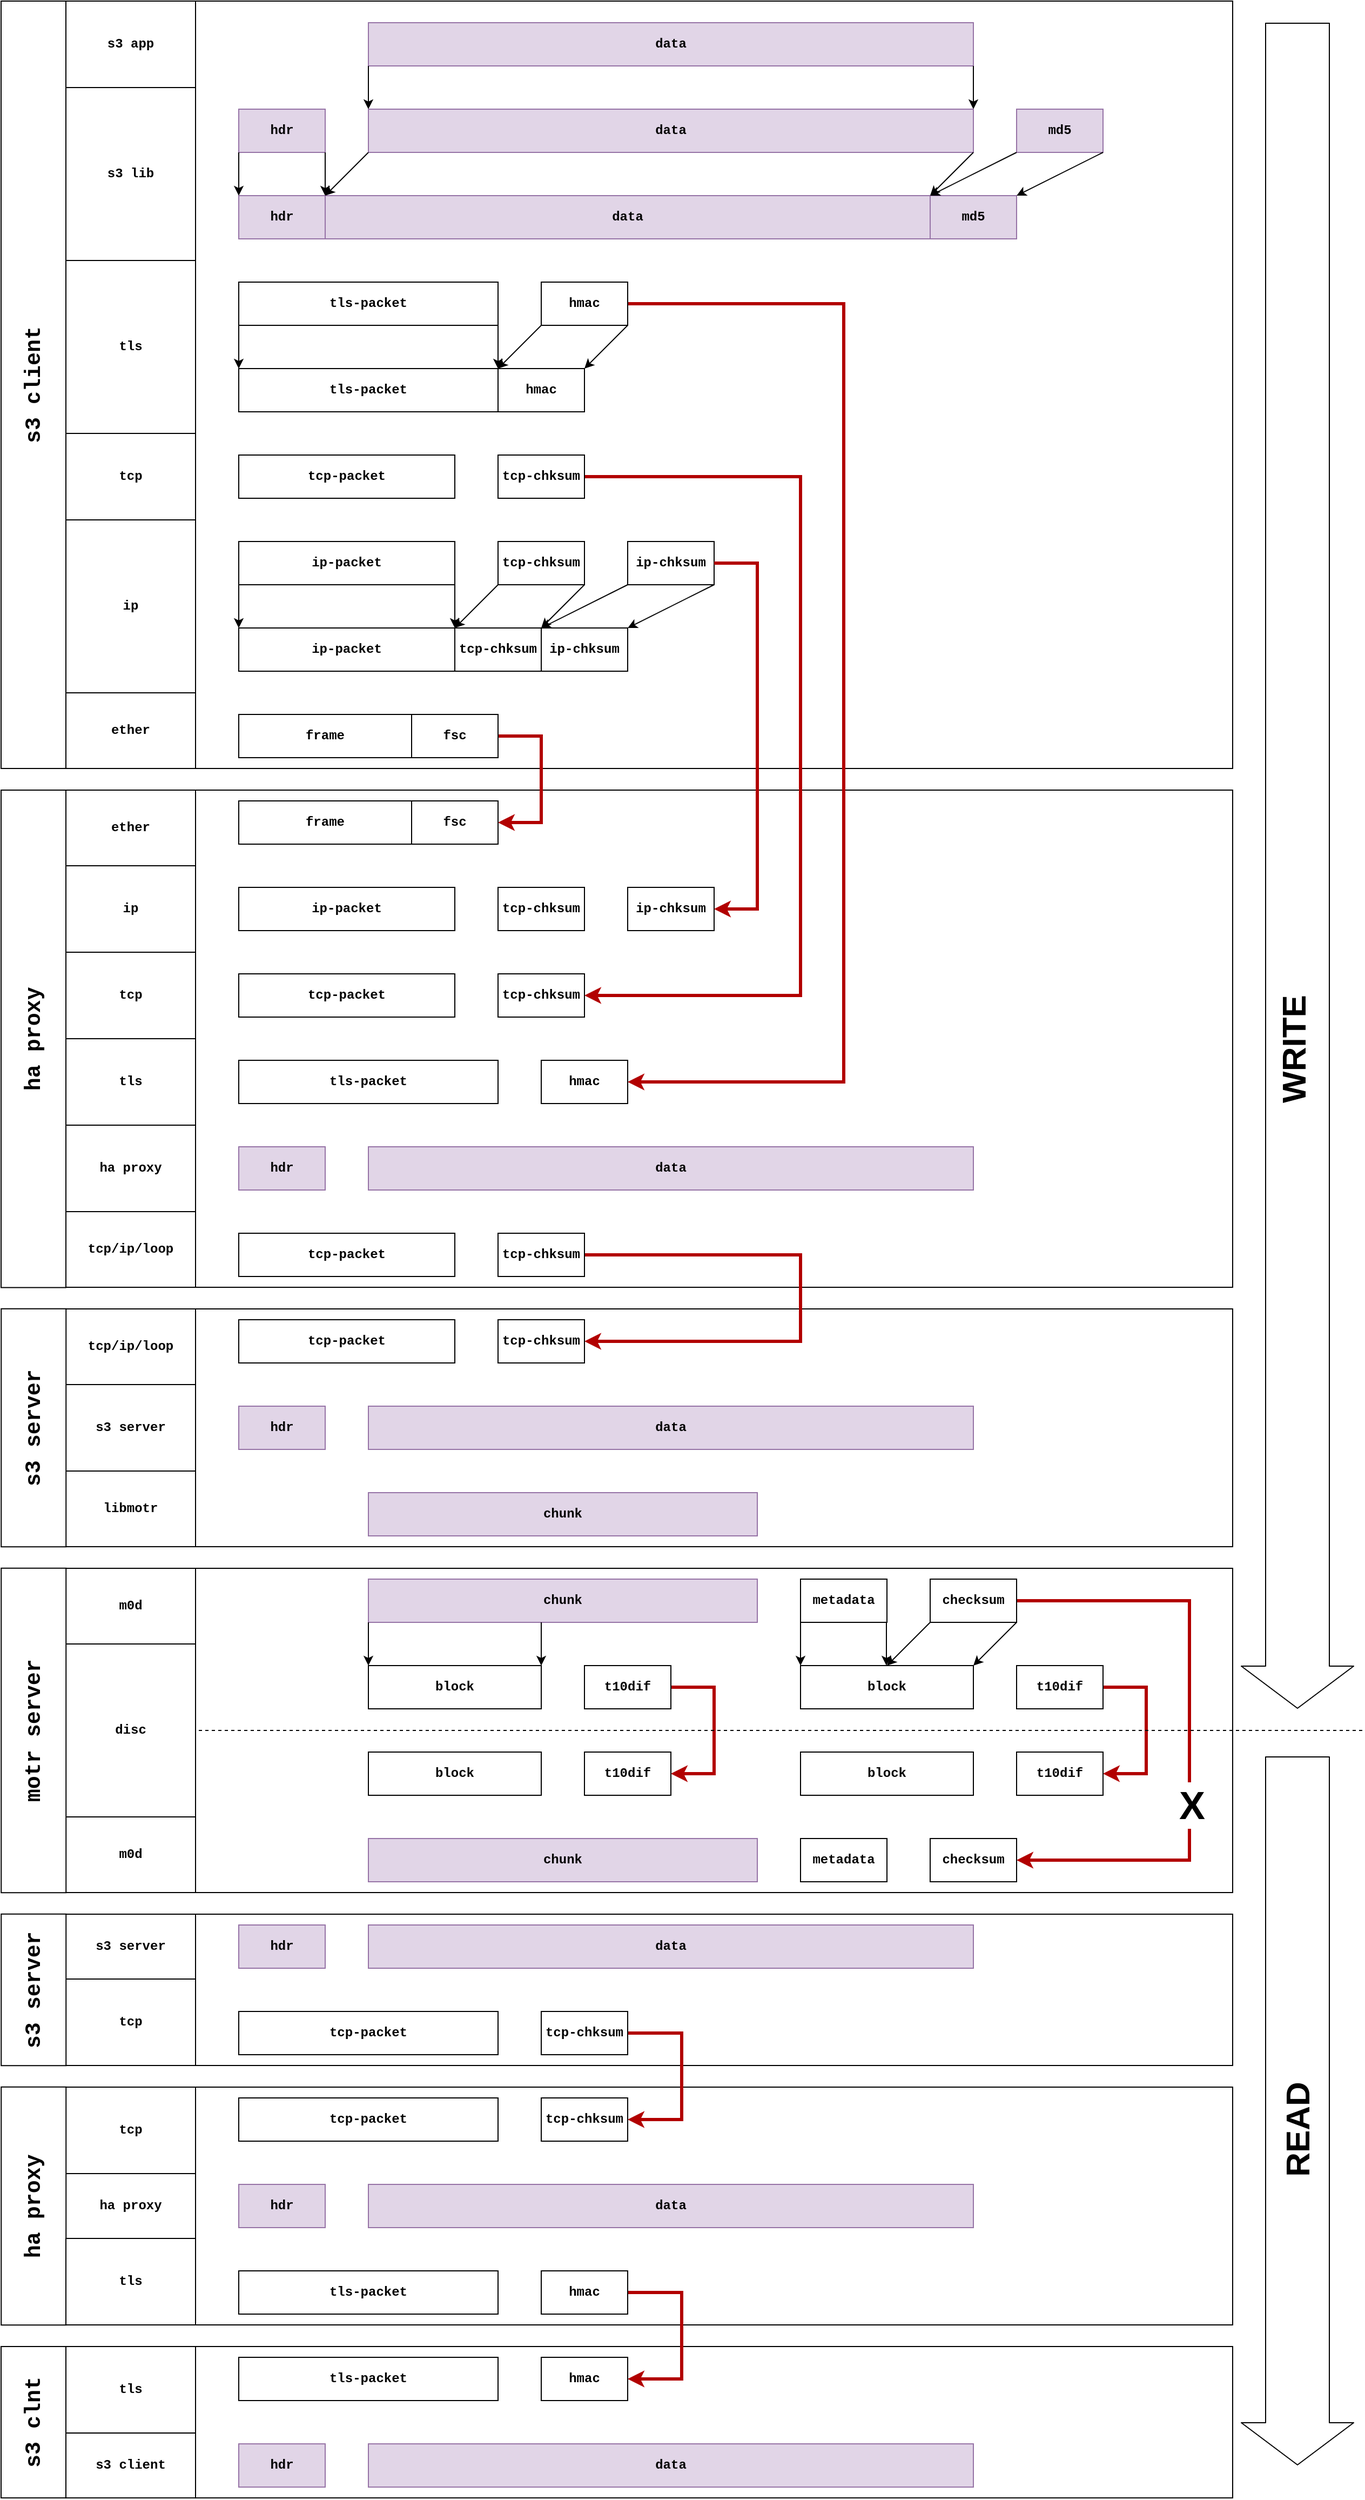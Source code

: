 <mxfile version="14.4.3" type="device"><diagram id="_LWT-Jj6ri2aWYltBI1r" name="Page-1"><mxGraphModel dx="2770" dy="1003" grid="1" gridSize="10" guides="1" tooltips="1" connect="1" arrows="1" fold="1" page="1" pageScale="1" pageWidth="827" pageHeight="1169" math="0" shadow="0"><root><mxCell id="0"/><mxCell id="1" parent="0"/><mxCell id="ADHxxyCGXEIZubcKgFDl-132" value="" style="rounded=0;whiteSpace=wrap;html=1;fontFamily=Courier New;" parent="1" vertex="1"><mxGeometry y="1990" width="960" height="220" as="geometry"/></mxCell><mxCell id="ADHxxyCGXEIZubcKgFDl-104" value="" style="rounded=0;whiteSpace=wrap;html=1;fontFamily=Courier New;" parent="1" vertex="1"><mxGeometry y="2230" width="960" height="140.06" as="geometry"/></mxCell><mxCell id="ADHxxyCGXEIZubcKgFDl-103" value="" style="rounded=0;whiteSpace=wrap;html=1;fontFamily=Courier New;" parent="1" vertex="1"><mxGeometry y="1830" width="960" height="140" as="geometry"/></mxCell><mxCell id="ADHxxyCGXEIZubcKgFDl-102" value="" style="rounded=0;whiteSpace=wrap;html=1;fontFamily=Courier New;" parent="1" vertex="1"><mxGeometry y="1270" width="960" height="220" as="geometry"/></mxCell><mxCell id="ADHxxyCGXEIZubcKgFDl-101" value="" style="rounded=0;whiteSpace=wrap;html=1;fontFamily=Courier New;" parent="1" vertex="1"><mxGeometry y="790" width="960" height="460" as="geometry"/></mxCell><mxCell id="ADHxxyCGXEIZubcKgFDl-100" value="" style="rounded=0;whiteSpace=wrap;html=1;fontFamily=Courier New;" parent="1" vertex="1"><mxGeometry y="1510" width="960" height="300" as="geometry"/></mxCell><mxCell id="ADHxxyCGXEIZubcKgFDl-99" value="" style="rounded=0;whiteSpace=wrap;html=1;fontFamily=Courier New;" parent="1" vertex="1"><mxGeometry y="60" width="960" height="710" as="geometry"/></mxCell><mxCell id="ADHxxyCGXEIZubcKgFDl-1" value="data" style="rounded=0;whiteSpace=wrap;html=1;fontFamily=Courier New;fontStyle=1;fillColor=#e1d5e7;strokeColor=#9673a6;" parent="1" vertex="1"><mxGeometry x="160" y="80" width="560" height="40" as="geometry"/></mxCell><mxCell id="ADHxxyCGXEIZubcKgFDl-2" value="" style="endArrow=classic;html=1;exitX=0;exitY=1;exitDx=0;exitDy=0;fontFamily=Courier New;fontStyle=1" parent="1" source="ADHxxyCGXEIZubcKgFDl-1" edge="1"><mxGeometry width="50" height="50" relative="1" as="geometry"><mxPoint x="470" y="540" as="sourcePoint"/><mxPoint x="160" y="160" as="targetPoint"/></mxGeometry></mxCell><mxCell id="ADHxxyCGXEIZubcKgFDl-3" value="" style="endArrow=classic;html=1;exitX=1;exitY=1;exitDx=0;exitDy=0;fontFamily=Courier New;fontStyle=1" parent="1" source="ADHxxyCGXEIZubcKgFDl-1" edge="1"><mxGeometry width="50" height="50" relative="1" as="geometry"><mxPoint x="220" y="130" as="sourcePoint"/><mxPoint x="720" y="160" as="targetPoint"/></mxGeometry></mxCell><mxCell id="ADHxxyCGXEIZubcKgFDl-4" value="data" style="rounded=0;whiteSpace=wrap;html=1;fontFamily=Courier New;fontStyle=1;fillColor=#e1d5e7;strokeColor=#9673a6;" parent="1" vertex="1"><mxGeometry x="160" y="160" width="560" height="40" as="geometry"/></mxCell><mxCell id="ADHxxyCGXEIZubcKgFDl-6" value="md5" style="rounded=0;whiteSpace=wrap;html=1;fontFamily=Courier New;fontStyle=1;fillColor=#e1d5e7;strokeColor=#9673a6;" parent="1" vertex="1"><mxGeometry x="760" y="160" width="80" height="40" as="geometry"/></mxCell><mxCell id="ADHxxyCGXEIZubcKgFDl-8" value="hdr" style="rounded=0;whiteSpace=wrap;html=1;fontFamily=Courier New;fontStyle=1;fillColor=#e1d5e7;strokeColor=#9673a6;" parent="1" vertex="1"><mxGeometry x="40" y="160" width="80" height="40" as="geometry"/></mxCell><mxCell id="ADHxxyCGXEIZubcKgFDl-9" value="data" style="rounded=0;whiteSpace=wrap;html=1;fontFamily=Courier New;fontStyle=1;fillColor=#e1d5e7;strokeColor=#9673a6;" parent="1" vertex="1"><mxGeometry x="120" y="240" width="560" height="40" as="geometry"/></mxCell><mxCell id="ADHxxyCGXEIZubcKgFDl-10" value="md5" style="rounded=0;whiteSpace=wrap;html=1;fontFamily=Courier New;fontStyle=1;fillColor=#e1d5e7;strokeColor=#9673a6;" parent="1" vertex="1"><mxGeometry x="680" y="240" width="80" height="40" as="geometry"/></mxCell><mxCell id="ADHxxyCGXEIZubcKgFDl-11" value="hdr" style="rounded=0;whiteSpace=wrap;html=1;fontFamily=Courier New;fontStyle=1;fillColor=#e1d5e7;strokeColor=#9673a6;" parent="1" vertex="1"><mxGeometry x="40" y="240" width="80" height="40" as="geometry"/></mxCell><mxCell id="ADHxxyCGXEIZubcKgFDl-12" value="" style="endArrow=classic;html=1;exitX=0;exitY=1;exitDx=0;exitDy=0;entryX=0;entryY=0;entryDx=0;entryDy=0;fontFamily=Courier New;fontStyle=1" parent="1" source="ADHxxyCGXEIZubcKgFDl-8" target="ADHxxyCGXEIZubcKgFDl-11" edge="1"><mxGeometry width="50" height="50" relative="1" as="geometry"><mxPoint x="170" y="130" as="sourcePoint"/><mxPoint x="170" y="170" as="targetPoint"/></mxGeometry></mxCell><mxCell id="ADHxxyCGXEIZubcKgFDl-13" value="" style="endArrow=classic;html=1;exitX=1;exitY=1;exitDx=0;exitDy=0;entryX=1;entryY=0;entryDx=0;entryDy=0;fontFamily=Courier New;fontStyle=1" parent="1" source="ADHxxyCGXEIZubcKgFDl-8" target="ADHxxyCGXEIZubcKgFDl-11" edge="1"><mxGeometry width="50" height="50" relative="1" as="geometry"><mxPoint x="50" y="210" as="sourcePoint"/><mxPoint x="50" y="250" as="targetPoint"/></mxGeometry></mxCell><mxCell id="ADHxxyCGXEIZubcKgFDl-14" value="" style="endArrow=classic;html=1;exitX=0;exitY=1;exitDx=0;exitDy=0;fontFamily=Courier New;fontStyle=1" parent="1" source="ADHxxyCGXEIZubcKgFDl-4" edge="1"><mxGeometry width="50" height="50" relative="1" as="geometry"><mxPoint x="130" y="210" as="sourcePoint"/><mxPoint x="120" y="240" as="targetPoint"/></mxGeometry></mxCell><mxCell id="ADHxxyCGXEIZubcKgFDl-15" value="" style="endArrow=classic;html=1;exitX=1;exitY=1;exitDx=0;exitDy=0;entryX=1;entryY=0;entryDx=0;entryDy=0;fontFamily=Courier New;fontStyle=1" parent="1" source="ADHxxyCGXEIZubcKgFDl-4" target="ADHxxyCGXEIZubcKgFDl-9" edge="1"><mxGeometry width="50" height="50" relative="1" as="geometry"><mxPoint x="170" y="210" as="sourcePoint"/><mxPoint x="130" y="250" as="targetPoint"/></mxGeometry></mxCell><mxCell id="ADHxxyCGXEIZubcKgFDl-16" value="" style="endArrow=classic;html=1;exitX=0;exitY=1;exitDx=0;exitDy=0;entryX=0;entryY=0;entryDx=0;entryDy=0;fontFamily=Courier New;fontStyle=1" parent="1" source="ADHxxyCGXEIZubcKgFDl-6" target="ADHxxyCGXEIZubcKgFDl-10" edge="1"><mxGeometry width="50" height="50" relative="1" as="geometry"><mxPoint x="730" y="210" as="sourcePoint"/><mxPoint x="690" y="250" as="targetPoint"/></mxGeometry></mxCell><mxCell id="ADHxxyCGXEIZubcKgFDl-17" value="" style="endArrow=classic;html=1;exitX=0;exitY=1;exitDx=0;exitDy=0;entryX=0;entryY=0;entryDx=0;entryDy=0;fontFamily=Courier New;fontStyle=1" parent="1" edge="1"><mxGeometry width="50" height="50" relative="1" as="geometry"><mxPoint x="840" y="200" as="sourcePoint"/><mxPoint x="760" y="240" as="targetPoint"/></mxGeometry></mxCell><mxCell id="ADHxxyCGXEIZubcKgFDl-18" value="tls-packet" style="rounded=0;whiteSpace=wrap;html=1;fontFamily=Courier New;fontStyle=1" parent="1" vertex="1"><mxGeometry x="40" y="320" width="240" height="40" as="geometry"/></mxCell><mxCell id="ADHxxyCGXEIZubcKgFDl-55" style="edgeStyle=orthogonalEdgeStyle;rounded=0;orthogonalLoop=1;jettySize=auto;html=1;exitX=1;exitY=0.5;exitDx=0;exitDy=0;entryX=1;entryY=0.5;entryDx=0;entryDy=0;strokeWidth=3;fontFamily=Courier New;fillColor=#e51400;strokeColor=#B20000;" parent="1" source="ADHxxyCGXEIZubcKgFDl-19" target="ADHxxyCGXEIZubcKgFDl-54" edge="1"><mxGeometry relative="1" as="geometry"><Array as="points"><mxPoint x="600" y="340"/><mxPoint x="600" y="1060"/></Array></mxGeometry></mxCell><mxCell id="ADHxxyCGXEIZubcKgFDl-19" value="hmac" style="rounded=0;whiteSpace=wrap;html=1;fontFamily=Courier New;fontStyle=1" parent="1" vertex="1"><mxGeometry x="320" y="320" width="80" height="40" as="geometry"/></mxCell><mxCell id="ADHxxyCGXEIZubcKgFDl-20" value="tls-packet" style="rounded=0;whiteSpace=wrap;html=1;fontFamily=Courier New;fontStyle=1" parent="1" vertex="1"><mxGeometry x="40" y="400" width="240" height="40" as="geometry"/></mxCell><mxCell id="ADHxxyCGXEIZubcKgFDl-21" value="hmac" style="rounded=0;whiteSpace=wrap;html=1;fontFamily=Courier New;fontStyle=1" parent="1" vertex="1"><mxGeometry x="280" y="400" width="80" height="40" as="geometry"/></mxCell><mxCell id="ADHxxyCGXEIZubcKgFDl-22" value="" style="endArrow=classic;html=1;exitX=0;exitY=1;exitDx=0;exitDy=0;entryX=0;entryY=0;entryDx=0;entryDy=0;fontFamily=Courier New;fontStyle=1" parent="1" edge="1"><mxGeometry width="50" height="50" relative="1" as="geometry"><mxPoint x="40" y="360" as="sourcePoint"/><mxPoint x="40" y="400" as="targetPoint"/></mxGeometry></mxCell><mxCell id="ADHxxyCGXEIZubcKgFDl-23" value="" style="endArrow=classic;html=1;exitX=1;exitY=1;exitDx=0;exitDy=0;entryX=1;entryY=0;entryDx=0;entryDy=0;fontFamily=Courier New;fontStyle=1" parent="1" source="ADHxxyCGXEIZubcKgFDl-18" target="ADHxxyCGXEIZubcKgFDl-20" edge="1"><mxGeometry width="50" height="50" relative="1" as="geometry"><mxPoint x="50" y="370" as="sourcePoint"/><mxPoint x="50" y="410" as="targetPoint"/></mxGeometry></mxCell><mxCell id="ADHxxyCGXEIZubcKgFDl-24" value="" style="endArrow=classic;html=1;exitX=0;exitY=1;exitDx=0;exitDy=0;fontFamily=Courier New;fontStyle=1" parent="1" source="ADHxxyCGXEIZubcKgFDl-19" edge="1"><mxGeometry width="50" height="50" relative="1" as="geometry"><mxPoint x="170" y="210" as="sourcePoint"/><mxPoint x="280" y="400" as="targetPoint"/></mxGeometry></mxCell><mxCell id="ADHxxyCGXEIZubcKgFDl-25" value="" style="endArrow=classic;html=1;exitX=0;exitY=1;exitDx=0;exitDy=0;fontFamily=Courier New;fontStyle=1" parent="1" edge="1"><mxGeometry width="50" height="50" relative="1" as="geometry"><mxPoint x="400" y="360" as="sourcePoint"/><mxPoint x="360" y="400" as="targetPoint"/></mxGeometry></mxCell><mxCell id="ADHxxyCGXEIZubcKgFDl-52" style="edgeStyle=orthogonalEdgeStyle;rounded=0;orthogonalLoop=1;jettySize=auto;html=1;exitX=1;exitY=0.5;exitDx=0;exitDy=0;entryX=1;entryY=0.5;entryDx=0;entryDy=0;strokeWidth=3;fontFamily=Courier New;fillColor=#e51400;strokeColor=#B20000;" parent="1" source="ADHxxyCGXEIZubcKgFDl-26" target="ADHxxyCGXEIZubcKgFDl-50" edge="1"><mxGeometry relative="1" as="geometry"><Array as="points"><mxPoint x="560" y="500"/><mxPoint x="560" y="980"/></Array></mxGeometry></mxCell><mxCell id="ADHxxyCGXEIZubcKgFDl-26" value="tcp-chksum" style="rounded=0;whiteSpace=wrap;html=1;fontFamily=Courier New;fontStyle=1" parent="1" vertex="1"><mxGeometry x="280" y="480" width="80" height="40" as="geometry"/></mxCell><mxCell id="ADHxxyCGXEIZubcKgFDl-27" value="tcp-packet" style="rounded=0;whiteSpace=wrap;html=1;fontFamily=Courier New;fontStyle=1" parent="1" vertex="1"><mxGeometry x="40" y="480" width="200" height="40" as="geometry"/></mxCell><mxCell id="ADHxxyCGXEIZubcKgFDl-28" value="ip-packet" style="rounded=0;whiteSpace=wrap;html=1;fontFamily=Courier New;fontStyle=1" parent="1" vertex="1"><mxGeometry x="40" y="560" width="200" height="40" as="geometry"/></mxCell><mxCell id="ADHxxyCGXEIZubcKgFDl-29" value="tcp-chksum" style="rounded=0;whiteSpace=wrap;html=1;fontFamily=Courier New;fontStyle=1" parent="1" vertex="1"><mxGeometry x="280" y="560" width="80" height="40" as="geometry"/></mxCell><mxCell id="ADHxxyCGXEIZubcKgFDl-30" value="ip-chksum" style="rounded=0;whiteSpace=wrap;html=1;fontFamily=Courier New;fontStyle=1" parent="1" vertex="1"><mxGeometry x="400" y="560" width="80" height="40" as="geometry"/></mxCell><mxCell id="ADHxxyCGXEIZubcKgFDl-31" value="ip-packet" style="rounded=0;whiteSpace=wrap;html=1;fontFamily=Courier New;fontStyle=1" parent="1" vertex="1"><mxGeometry x="40" y="640" width="200" height="40" as="geometry"/></mxCell><mxCell id="ADHxxyCGXEIZubcKgFDl-32" value="tcp-chksum" style="rounded=0;whiteSpace=wrap;html=1;fontFamily=Courier New;fontStyle=1" parent="1" vertex="1"><mxGeometry x="240" y="640" width="80" height="40" as="geometry"/></mxCell><mxCell id="ADHxxyCGXEIZubcKgFDl-34" value="ip-chksum" style="rounded=0;whiteSpace=wrap;html=1;fontFamily=Courier New;fontStyle=1" parent="1" vertex="1"><mxGeometry x="320" y="640" width="80" height="40" as="geometry"/></mxCell><mxCell id="ADHxxyCGXEIZubcKgFDl-35" value="" style="endArrow=classic;html=1;entryX=0;entryY=0;entryDx=0;entryDy=0;fontFamily=Courier New;fontStyle=1" parent="1" target="ADHxxyCGXEIZubcKgFDl-31" edge="1"><mxGeometry width="50" height="50" relative="1" as="geometry"><mxPoint x="40" y="600" as="sourcePoint"/><mxPoint x="50" y="410" as="targetPoint"/></mxGeometry></mxCell><mxCell id="ADHxxyCGXEIZubcKgFDl-36" value="" style="endArrow=classic;html=1;exitX=1;exitY=1;exitDx=0;exitDy=0;entryX=0;entryY=0;entryDx=0;entryDy=0;fontFamily=Courier New;fontStyle=1" parent="1" source="ADHxxyCGXEIZubcKgFDl-28" target="ADHxxyCGXEIZubcKgFDl-32" edge="1"><mxGeometry width="50" height="50" relative="1" as="geometry"><mxPoint x="50" y="610" as="sourcePoint"/><mxPoint x="210" y="630" as="targetPoint"/></mxGeometry></mxCell><mxCell id="ADHxxyCGXEIZubcKgFDl-37" value="" style="endArrow=classic;html=1;exitX=0;exitY=1;exitDx=0;exitDy=0;fontFamily=Courier New;fontStyle=1" parent="1" edge="1"><mxGeometry width="50" height="50" relative="1" as="geometry"><mxPoint x="280" y="600" as="sourcePoint"/><mxPoint x="240" y="640" as="targetPoint"/></mxGeometry></mxCell><mxCell id="ADHxxyCGXEIZubcKgFDl-38" value="" style="endArrow=classic;html=1;exitX=0;exitY=1;exitDx=0;exitDy=0;fontFamily=Courier New;fontStyle=1" parent="1" edge="1"><mxGeometry width="50" height="50" relative="1" as="geometry"><mxPoint x="360" y="600" as="sourcePoint"/><mxPoint x="320" y="640" as="targetPoint"/></mxGeometry></mxCell><mxCell id="ADHxxyCGXEIZubcKgFDl-39" value="" style="endArrow=classic;html=1;exitX=0;exitY=1;exitDx=0;exitDy=0;entryX=0;entryY=0;entryDx=0;entryDy=0;fontFamily=Courier New;fontStyle=1" parent="1" edge="1"><mxGeometry width="50" height="50" relative="1" as="geometry"><mxPoint x="400" y="600" as="sourcePoint"/><mxPoint x="320" y="640" as="targetPoint"/></mxGeometry></mxCell><mxCell id="ADHxxyCGXEIZubcKgFDl-40" value="" style="endArrow=classic;html=1;exitX=0;exitY=1;exitDx=0;exitDy=0;entryX=0;entryY=0;entryDx=0;entryDy=0;fontFamily=Courier New;fontStyle=1" parent="1" edge="1"><mxGeometry width="50" height="50" relative="1" as="geometry"><mxPoint x="480" y="600" as="sourcePoint"/><mxPoint x="400" y="640" as="targetPoint"/></mxGeometry></mxCell><mxCell id="ADHxxyCGXEIZubcKgFDl-41" value="frame" style="rounded=0;whiteSpace=wrap;html=1;fontFamily=Courier New;fontStyle=1" parent="1" vertex="1"><mxGeometry x="40" y="720" width="160" height="40" as="geometry"/></mxCell><mxCell id="ADHxxyCGXEIZubcKgFDl-45" style="edgeStyle=orthogonalEdgeStyle;rounded=0;orthogonalLoop=1;jettySize=auto;html=1;exitX=1;exitY=0.5;exitDx=0;exitDy=0;entryX=1;entryY=0.5;entryDx=0;entryDy=0;fontFamily=Courier New;strokeWidth=3;fillColor=#e51400;strokeColor=#B20000;" parent="1" source="ADHxxyCGXEIZubcKgFDl-42" target="ADHxxyCGXEIZubcKgFDl-44" edge="1"><mxGeometry relative="1" as="geometry"><Array as="points"><mxPoint x="320" y="740"/><mxPoint x="320" y="820"/></Array></mxGeometry></mxCell><mxCell id="ADHxxyCGXEIZubcKgFDl-42" value="fsc" style="rounded=0;whiteSpace=wrap;html=1;fontFamily=Courier New;fontStyle=1" parent="1" vertex="1"><mxGeometry x="200" y="720" width="80" height="40" as="geometry"/></mxCell><mxCell id="ADHxxyCGXEIZubcKgFDl-43" value="frame" style="rounded=0;whiteSpace=wrap;html=1;fontFamily=Courier New;fontStyle=1" parent="1" vertex="1"><mxGeometry x="40" y="800" width="160" height="40" as="geometry"/></mxCell><mxCell id="ADHxxyCGXEIZubcKgFDl-44" value="fsc" style="rounded=0;whiteSpace=wrap;html=1;fontFamily=Courier New;fontStyle=1" parent="1" vertex="1"><mxGeometry x="200" y="800" width="80" height="40" as="geometry"/></mxCell><mxCell id="ADHxxyCGXEIZubcKgFDl-46" value="ip-packet" style="rounded=0;whiteSpace=wrap;html=1;fontFamily=Courier New;fontStyle=1" parent="1" vertex="1"><mxGeometry x="40" y="880" width="200" height="40" as="geometry"/></mxCell><mxCell id="ADHxxyCGXEIZubcKgFDl-47" value="tcp-chksum" style="rounded=0;whiteSpace=wrap;html=1;fontFamily=Courier New;fontStyle=1" parent="1" vertex="1"><mxGeometry x="280" y="880" width="80" height="40" as="geometry"/></mxCell><mxCell id="ADHxxyCGXEIZubcKgFDl-48" value="ip-chksum" style="rounded=0;whiteSpace=wrap;html=1;fontFamily=Courier New;fontStyle=1" parent="1" vertex="1"><mxGeometry x="400" y="880" width="80" height="40" as="geometry"/></mxCell><mxCell id="ADHxxyCGXEIZubcKgFDl-49" style="edgeStyle=orthogonalEdgeStyle;rounded=0;orthogonalLoop=1;jettySize=auto;html=1;exitX=1;exitY=0.5;exitDx=0;exitDy=0;entryX=1;entryY=0.5;entryDx=0;entryDy=0;fontFamily=Courier New;strokeWidth=3;fillColor=#e51400;strokeColor=#B20000;" parent="1" source="ADHxxyCGXEIZubcKgFDl-30" target="ADHxxyCGXEIZubcKgFDl-48" edge="1"><mxGeometry relative="1" as="geometry"><mxPoint x="290" y="750" as="sourcePoint"/><mxPoint x="290" y="830" as="targetPoint"/><Array as="points"><mxPoint x="520" y="580"/><mxPoint x="520" y="900"/></Array></mxGeometry></mxCell><mxCell id="ADHxxyCGXEIZubcKgFDl-50" value="tcp-chksum" style="rounded=0;whiteSpace=wrap;html=1;fontFamily=Courier New;fontStyle=1" parent="1" vertex="1"><mxGeometry x="280" y="960" width="80" height="40" as="geometry"/></mxCell><mxCell id="ADHxxyCGXEIZubcKgFDl-51" value="tcp-packet" style="rounded=0;whiteSpace=wrap;html=1;fontFamily=Courier New;fontStyle=1" parent="1" vertex="1"><mxGeometry x="40" y="960" width="200" height="40" as="geometry"/></mxCell><mxCell id="ADHxxyCGXEIZubcKgFDl-53" value="tls-packet" style="rounded=0;whiteSpace=wrap;html=1;fontFamily=Courier New;fontStyle=1" parent="1" vertex="1"><mxGeometry x="40" y="1040" width="240" height="40" as="geometry"/></mxCell><mxCell id="ADHxxyCGXEIZubcKgFDl-54" value="hmac" style="rounded=0;whiteSpace=wrap;html=1;fontFamily=Courier New;fontStyle=1" parent="1" vertex="1"><mxGeometry x="320" y="1040" width="80" height="40" as="geometry"/></mxCell><mxCell id="ADHxxyCGXEIZubcKgFDl-58" value="data" style="rounded=0;whiteSpace=wrap;html=1;fontFamily=Courier New;fontStyle=1;fillColor=#e1d5e7;strokeColor=#9673a6;" parent="1" vertex="1"><mxGeometry x="160" y="1120" width="560" height="40" as="geometry"/></mxCell><mxCell id="ADHxxyCGXEIZubcKgFDl-59" value="hdr" style="rounded=0;whiteSpace=wrap;html=1;fontFamily=Courier New;fontStyle=1;fillColor=#e1d5e7;strokeColor=#9673a6;" parent="1" vertex="1"><mxGeometry x="40" y="1120" width="80" height="40" as="geometry"/></mxCell><mxCell id="ADHxxyCGXEIZubcKgFDl-60" style="edgeStyle=orthogonalEdgeStyle;rounded=0;orthogonalLoop=1;jettySize=auto;html=1;exitX=1;exitY=0.5;exitDx=0;exitDy=0;entryX=1;entryY=0.5;entryDx=0;entryDy=0;strokeWidth=3;fontFamily=Courier New;fillColor=#e51400;strokeColor=#B20000;" parent="1" source="ADHxxyCGXEIZubcKgFDl-61" target="ADHxxyCGXEIZubcKgFDl-63" edge="1"><mxGeometry relative="1" as="geometry"><Array as="points"><mxPoint x="560" y="1220"/><mxPoint x="560" y="1300"/></Array></mxGeometry></mxCell><mxCell id="ADHxxyCGXEIZubcKgFDl-61" value="tcp-chksum" style="rounded=0;whiteSpace=wrap;html=1;fontFamily=Courier New;fontStyle=1" parent="1" vertex="1"><mxGeometry x="280" y="1200" width="80" height="40" as="geometry"/></mxCell><mxCell id="ADHxxyCGXEIZubcKgFDl-62" value="tcp-packet" style="rounded=0;whiteSpace=wrap;html=1;fontFamily=Courier New;fontStyle=1" parent="1" vertex="1"><mxGeometry x="40" y="1200" width="200" height="40" as="geometry"/></mxCell><mxCell id="ADHxxyCGXEIZubcKgFDl-63" value="tcp-chksum" style="rounded=0;whiteSpace=wrap;html=1;fontFamily=Courier New;fontStyle=1" parent="1" vertex="1"><mxGeometry x="280" y="1280" width="80" height="40" as="geometry"/></mxCell><mxCell id="ADHxxyCGXEIZubcKgFDl-64" value="tcp-packet" style="rounded=0;whiteSpace=wrap;html=1;fontFamily=Courier New;fontStyle=1" parent="1" vertex="1"><mxGeometry x="40" y="1280" width="200" height="40" as="geometry"/></mxCell><mxCell id="ADHxxyCGXEIZubcKgFDl-65" value="data" style="rounded=0;whiteSpace=wrap;html=1;fontFamily=Courier New;fontStyle=1;fillColor=#e1d5e7;strokeColor=#9673a6;" parent="1" vertex="1"><mxGeometry x="160" y="1360" width="560" height="40" as="geometry"/></mxCell><mxCell id="ADHxxyCGXEIZubcKgFDl-66" value="hdr" style="rounded=0;whiteSpace=wrap;html=1;fontFamily=Courier New;fontStyle=1;fillColor=#e1d5e7;strokeColor=#9673a6;" parent="1" vertex="1"><mxGeometry x="40" y="1360" width="80" height="40" as="geometry"/></mxCell><mxCell id="ADHxxyCGXEIZubcKgFDl-67" value="chunk" style="rounded=0;whiteSpace=wrap;html=1;fontFamily=Courier New;fontStyle=1;fillColor=#e1d5e7;strokeColor=#9673a6;" parent="1" vertex="1"><mxGeometry x="160" y="1440" width="360" height="40" as="geometry"/></mxCell><mxCell id="ADHxxyCGXEIZubcKgFDl-68" value="chunk" style="rounded=0;whiteSpace=wrap;html=1;fontFamily=Courier New;fontStyle=1;fillColor=#e1d5e7;strokeColor=#9673a6;" parent="1" vertex="1"><mxGeometry x="160" y="1520" width="360" height="40" as="geometry"/></mxCell><mxCell id="ADHxxyCGXEIZubcKgFDl-69" value="metadata" style="rounded=0;whiteSpace=wrap;html=1;fontFamily=Courier New;fontStyle=1" parent="1" vertex="1"><mxGeometry x="560" y="1520" width="80" height="40" as="geometry"/></mxCell><mxCell id="ADHxxyCGXEIZubcKgFDl-92" style="edgeStyle=orthogonalEdgeStyle;rounded=0;orthogonalLoop=1;jettySize=auto;html=1;exitX=1;exitY=0.5;exitDx=0;exitDy=0;entryX=1;entryY=0.5;entryDx=0;entryDy=0;strokeWidth=3;fontFamily=Courier New;fillColor=#e51400;strokeColor=#B20000;" parent="1" source="ADHxxyCGXEIZubcKgFDl-70" target="ADHxxyCGXEIZubcKgFDl-91" edge="1"><mxGeometry relative="1" as="geometry"><Array as="points"><mxPoint x="920" y="1540"/><mxPoint x="920" y="1780"/></Array></mxGeometry></mxCell><mxCell id="qh7kQNo3ZqctoqoSeLdS-7" value="&lt;font style=&quot;font-size: 36px&quot;&gt;&lt;b&gt;X&lt;/b&gt;&lt;/font&gt;" style="edgeLabel;html=1;align=center;verticalAlign=middle;resizable=0;points=[];" parent="ADHxxyCGXEIZubcKgFDl-92" vertex="1" connectable="0"><mxGeometry x="0.246" y="2" relative="1" as="geometry"><mxPoint as="offset"/></mxGeometry></mxCell><mxCell id="ADHxxyCGXEIZubcKgFDl-70" value="checksum" style="rounded=0;whiteSpace=wrap;html=1;fontFamily=Courier New;fontStyle=1" parent="1" vertex="1"><mxGeometry x="680" y="1520" width="80" height="40" as="geometry"/></mxCell><mxCell id="ADHxxyCGXEIZubcKgFDl-71" value="block" style="rounded=0;whiteSpace=wrap;html=1;fontFamily=Courier New;fontStyle=1" parent="1" vertex="1"><mxGeometry x="560" y="1600" width="160" height="40" as="geometry"/></mxCell><mxCell id="ADHxxyCGXEIZubcKgFDl-89" style="edgeStyle=orthogonalEdgeStyle;rounded=0;orthogonalLoop=1;jettySize=auto;html=1;exitX=1;exitY=0.5;exitDx=0;exitDy=0;entryX=1;entryY=0.5;entryDx=0;entryDy=0;strokeWidth=3;fontFamily=Courier New;fillColor=#e51400;strokeColor=#B20000;" parent="1" source="ADHxxyCGXEIZubcKgFDl-72" target="ADHxxyCGXEIZubcKgFDl-88" edge="1"><mxGeometry relative="1" as="geometry"><Array as="points"><mxPoint x="880" y="1620"/><mxPoint x="880" y="1700"/></Array></mxGeometry></mxCell><mxCell id="ADHxxyCGXEIZubcKgFDl-72" value="t10dif" style="rounded=0;whiteSpace=wrap;html=1;fontFamily=Courier New;fontStyle=1" parent="1" vertex="1"><mxGeometry x="760" y="1600" width="80" height="40" as="geometry"/></mxCell><mxCell id="ADHxxyCGXEIZubcKgFDl-73" value="block" style="rounded=0;whiteSpace=wrap;html=1;fontFamily=Courier New;fontStyle=1" parent="1" vertex="1"><mxGeometry x="160" y="1600" width="160" height="40" as="geometry"/></mxCell><mxCell id="ADHxxyCGXEIZubcKgFDl-86" style="edgeStyle=orthogonalEdgeStyle;rounded=0;orthogonalLoop=1;jettySize=auto;html=1;exitX=1;exitY=0.5;exitDx=0;exitDy=0;entryX=1;entryY=0.5;entryDx=0;entryDy=0;strokeWidth=3;fontFamily=Courier New;fillColor=#e51400;strokeColor=#B20000;" parent="1" source="ADHxxyCGXEIZubcKgFDl-74" target="ADHxxyCGXEIZubcKgFDl-85" edge="1"><mxGeometry relative="1" as="geometry"><Array as="points"><mxPoint x="480" y="1620"/><mxPoint x="480" y="1700"/></Array></mxGeometry></mxCell><mxCell id="ADHxxyCGXEIZubcKgFDl-74" value="t10dif" style="rounded=0;whiteSpace=wrap;html=1;fontFamily=Courier New;fontStyle=1" parent="1" vertex="1"><mxGeometry x="360" y="1600" width="80" height="40" as="geometry"/></mxCell><mxCell id="ADHxxyCGXEIZubcKgFDl-77" value="" style="endArrow=classic;html=1;entryX=0;entryY=0;entryDx=0;entryDy=0;fontFamily=Courier New;fontStyle=1;exitX=0;exitY=1;exitDx=0;exitDy=0;" parent="1" source="ADHxxyCGXEIZubcKgFDl-69" target="ADHxxyCGXEIZubcKgFDl-71" edge="1"><mxGeometry width="50" height="50" relative="1" as="geometry"><mxPoint x="50" y="530" as="sourcePoint"/><mxPoint x="50" y="570" as="targetPoint"/></mxGeometry></mxCell><mxCell id="ADHxxyCGXEIZubcKgFDl-78" value="" style="endArrow=classic;html=1;entryX=0;entryY=0;entryDx=0;entryDy=0;fontFamily=Courier New;fontStyle=1;exitX=0;exitY=1;exitDx=0;exitDy=0;" parent="1" edge="1"><mxGeometry width="50" height="50" relative="1" as="geometry"><mxPoint x="639.5" y="1560" as="sourcePoint"/><mxPoint x="639.5" y="1600" as="targetPoint"/></mxGeometry></mxCell><mxCell id="ADHxxyCGXEIZubcKgFDl-79" value="" style="endArrow=classic;html=1;fontFamily=Courier New;fontStyle=1;exitX=0;exitY=1;exitDx=0;exitDy=0;" parent="1" source="ADHxxyCGXEIZubcKgFDl-70" edge="1"><mxGeometry width="50" height="50" relative="1" as="geometry"><mxPoint x="649.5" y="1570" as="sourcePoint"/><mxPoint x="640" y="1600" as="targetPoint"/></mxGeometry></mxCell><mxCell id="ADHxxyCGXEIZubcKgFDl-81" value="" style="endArrow=classic;html=1;fontFamily=Courier New;fontStyle=1;exitX=0;exitY=1;exitDx=0;exitDy=0;" parent="1" edge="1"><mxGeometry width="50" height="50" relative="1" as="geometry"><mxPoint x="760" y="1560" as="sourcePoint"/><mxPoint x="720" y="1600" as="targetPoint"/></mxGeometry></mxCell><mxCell id="ADHxxyCGXEIZubcKgFDl-82" value="" style="endArrow=classic;html=1;entryX=0;entryY=0;entryDx=0;entryDy=0;fontFamily=Courier New;fontStyle=1;exitX=0;exitY=1;exitDx=0;exitDy=0;" parent="1" source="ADHxxyCGXEIZubcKgFDl-68" target="ADHxxyCGXEIZubcKgFDl-73" edge="1"><mxGeometry width="50" height="50" relative="1" as="geometry"><mxPoint x="570" y="1570" as="sourcePoint"/><mxPoint x="570" y="1610" as="targetPoint"/></mxGeometry></mxCell><mxCell id="ADHxxyCGXEIZubcKgFDl-83" value="" style="endArrow=classic;html=1;entryX=1;entryY=0;entryDx=0;entryDy=0;fontFamily=Courier New;fontStyle=1;" parent="1" target="ADHxxyCGXEIZubcKgFDl-73" edge="1"><mxGeometry width="50" height="50" relative="1" as="geometry"><mxPoint x="320" y="1560" as="sourcePoint"/><mxPoint x="170" y="1610" as="targetPoint"/></mxGeometry></mxCell><mxCell id="ADHxxyCGXEIZubcKgFDl-84" value="block" style="rounded=0;whiteSpace=wrap;html=1;fontFamily=Courier New;fontStyle=1" parent="1" vertex="1"><mxGeometry x="160" y="1680" width="160" height="40" as="geometry"/></mxCell><mxCell id="ADHxxyCGXEIZubcKgFDl-85" value="t10dif" style="rounded=0;whiteSpace=wrap;html=1;fontFamily=Courier New;fontStyle=1" parent="1" vertex="1"><mxGeometry x="360" y="1680" width="80" height="40" as="geometry"/></mxCell><mxCell id="ADHxxyCGXEIZubcKgFDl-87" value="block" style="rounded=0;whiteSpace=wrap;html=1;fontFamily=Courier New;fontStyle=1" parent="1" vertex="1"><mxGeometry x="560" y="1680" width="160" height="40" as="geometry"/></mxCell><mxCell id="ADHxxyCGXEIZubcKgFDl-88" value="t10dif" style="rounded=0;whiteSpace=wrap;html=1;fontFamily=Courier New;fontStyle=1" parent="1" vertex="1"><mxGeometry x="760" y="1680" width="80" height="40" as="geometry"/></mxCell><mxCell id="ADHxxyCGXEIZubcKgFDl-90" value="metadata" style="rounded=0;whiteSpace=wrap;html=1;fontFamily=Courier New;fontStyle=1" parent="1" vertex="1"><mxGeometry x="560" y="1760" width="80" height="40" as="geometry"/></mxCell><mxCell id="ADHxxyCGXEIZubcKgFDl-91" value="checksum" style="rounded=0;whiteSpace=wrap;html=1;fontFamily=Courier New;fontStyle=1" parent="1" vertex="1"><mxGeometry x="680" y="1760" width="80" height="40" as="geometry"/></mxCell><mxCell id="ADHxxyCGXEIZubcKgFDl-93" value="chunk" style="rounded=0;whiteSpace=wrap;html=1;fontFamily=Courier New;fontStyle=1;fillColor=#e1d5e7;strokeColor=#9673a6;" parent="1" vertex="1"><mxGeometry x="160" y="1760" width="360" height="40" as="geometry"/></mxCell><mxCell id="ADHxxyCGXEIZubcKgFDl-94" value="data" style="rounded=0;whiteSpace=wrap;html=1;fontFamily=Courier New;fontStyle=1;fillColor=#e1d5e7;strokeColor=#9673a6;" parent="1" vertex="1"><mxGeometry x="160" y="1840" width="560" height="40" as="geometry"/></mxCell><mxCell id="ADHxxyCGXEIZubcKgFDl-95" value="hdr" style="rounded=0;whiteSpace=wrap;html=1;fontFamily=Courier New;fontStyle=1;fillColor=#e1d5e7;strokeColor=#9673a6;" parent="1" vertex="1"><mxGeometry x="40" y="1840" width="80" height="40" as="geometry"/></mxCell><mxCell id="ADHxxyCGXEIZubcKgFDl-97" value="data" style="rounded=0;whiteSpace=wrap;html=1;fontFamily=Courier New;fontStyle=1;fillColor=#e1d5e7;strokeColor=#9673a6;" parent="1" vertex="1"><mxGeometry x="160" y="2320.06" width="560" height="40" as="geometry"/></mxCell><mxCell id="ADHxxyCGXEIZubcKgFDl-98" value="hdr" style="rounded=0;whiteSpace=wrap;html=1;fontFamily=Courier New;fontStyle=1;fillColor=#e1d5e7;strokeColor=#9673a6;" parent="1" vertex="1"><mxGeometry x="40" y="2320.06" width="80" height="40" as="geometry"/></mxCell><mxCell id="ADHxxyCGXEIZubcKgFDl-105" value="&lt;b&gt;s3 app&lt;/b&gt;" style="rounded=0;whiteSpace=wrap;html=1;fontFamily=Courier New;" parent="1" vertex="1"><mxGeometry x="-120" y="60" width="120" height="80" as="geometry"/></mxCell><mxCell id="ADHxxyCGXEIZubcKgFDl-106" value="&lt;b&gt;s3 lib&lt;/b&gt;" style="rounded=0;whiteSpace=wrap;html=1;fontFamily=Courier New;" parent="1" vertex="1"><mxGeometry x="-120" y="140" width="120" height="160" as="geometry"/></mxCell><mxCell id="ADHxxyCGXEIZubcKgFDl-107" value="&lt;b&gt;tls&lt;/b&gt;" style="rounded=0;whiteSpace=wrap;html=1;fontFamily=Courier New;" parent="1" vertex="1"><mxGeometry x="-120" y="300" width="120" height="160" as="geometry"/></mxCell><mxCell id="ADHxxyCGXEIZubcKgFDl-108" value="&lt;b&gt;tcp&lt;/b&gt;" style="rounded=0;whiteSpace=wrap;html=1;fontFamily=Courier New;" parent="1" vertex="1"><mxGeometry x="-120" y="460" width="120" height="80" as="geometry"/></mxCell><mxCell id="ADHxxyCGXEIZubcKgFDl-109" value="&lt;b&gt;ip&lt;/b&gt;" style="rounded=0;whiteSpace=wrap;html=1;fontFamily=Courier New;" parent="1" vertex="1"><mxGeometry x="-120" y="540" width="120" height="160" as="geometry"/></mxCell><mxCell id="ADHxxyCGXEIZubcKgFDl-110" value="&lt;b&gt;ether&lt;/b&gt;" style="rounded=0;whiteSpace=wrap;html=1;fontFamily=Courier New;" parent="1" vertex="1"><mxGeometry x="-120" y="700" width="120" height="70" as="geometry"/></mxCell><mxCell id="ADHxxyCGXEIZubcKgFDl-111" value="&lt;b&gt;ether&lt;/b&gt;" style="rounded=0;whiteSpace=wrap;html=1;fontFamily=Courier New;" parent="1" vertex="1"><mxGeometry x="-120" y="790" width="120" height="70" as="geometry"/></mxCell><mxCell id="ADHxxyCGXEIZubcKgFDl-112" value="&lt;b&gt;ip&lt;/b&gt;" style="rounded=0;whiteSpace=wrap;html=1;fontFamily=Courier New;" parent="1" vertex="1"><mxGeometry x="-120" y="860" width="120" height="80" as="geometry"/></mxCell><mxCell id="ADHxxyCGXEIZubcKgFDl-113" value="&lt;b&gt;tcp&lt;/b&gt;" style="rounded=0;whiteSpace=wrap;html=1;fontFamily=Courier New;" parent="1" vertex="1"><mxGeometry x="-120" y="940" width="120" height="80" as="geometry"/></mxCell><mxCell id="ADHxxyCGXEIZubcKgFDl-114" value="&lt;b&gt;tls&lt;/b&gt;" style="rounded=0;whiteSpace=wrap;html=1;fontFamily=Courier New;" parent="1" vertex="1"><mxGeometry x="-120" y="1020" width="120" height="80" as="geometry"/></mxCell><mxCell id="ADHxxyCGXEIZubcKgFDl-115" value="&lt;b&gt;ha proxy&lt;/b&gt;" style="rounded=0;whiteSpace=wrap;html=1;fontFamily=Courier New;" parent="1" vertex="1"><mxGeometry x="-120" y="1100" width="120" height="80" as="geometry"/></mxCell><mxCell id="ADHxxyCGXEIZubcKgFDl-116" value="&lt;b&gt;tcp/ip/loop&lt;/b&gt;" style="rounded=0;whiteSpace=wrap;html=1;fontFamily=Courier New;" parent="1" vertex="1"><mxGeometry x="-120" y="1180" width="120" height="70" as="geometry"/></mxCell><mxCell id="ADHxxyCGXEIZubcKgFDl-117" value="&lt;b&gt;tcp/ip/loop&lt;/b&gt;" style="rounded=0;whiteSpace=wrap;html=1;fontFamily=Courier New;" parent="1" vertex="1"><mxGeometry x="-120" y="1270" width="120" height="70" as="geometry"/></mxCell><mxCell id="ADHxxyCGXEIZubcKgFDl-118" value="&lt;b&gt;s3 server&lt;/b&gt;" style="rounded=0;whiteSpace=wrap;html=1;fontFamily=Courier New;" parent="1" vertex="1"><mxGeometry x="-120" y="1340" width="120" height="80" as="geometry"/></mxCell><mxCell id="ADHxxyCGXEIZubcKgFDl-119" value="&lt;b&gt;libmotr&lt;/b&gt;" style="rounded=0;whiteSpace=wrap;html=1;fontFamily=Courier New;" parent="1" vertex="1"><mxGeometry x="-120" y="1420" width="120" height="70" as="geometry"/></mxCell><mxCell id="ADHxxyCGXEIZubcKgFDl-120" value="&lt;b&gt;m0d&lt;/b&gt;" style="rounded=0;whiteSpace=wrap;html=1;fontFamily=Courier New;" parent="1" vertex="1"><mxGeometry x="-120" y="1510" width="120" height="70" as="geometry"/></mxCell><mxCell id="ADHxxyCGXEIZubcKgFDl-121" value="&lt;b&gt;disc&lt;/b&gt;" style="rounded=0;whiteSpace=wrap;html=1;fontFamily=Courier New;" parent="1" vertex="1"><mxGeometry x="-120" y="1580" width="120" height="160" as="geometry"/></mxCell><mxCell id="ADHxxyCGXEIZubcKgFDl-122" value="&lt;b&gt;m0d&lt;/b&gt;" style="rounded=0;whiteSpace=wrap;html=1;fontFamily=Courier New;" parent="1" vertex="1"><mxGeometry x="-120" y="1740" width="120" height="70" as="geometry"/></mxCell><mxCell id="ADHxxyCGXEIZubcKgFDl-123" value="&lt;b&gt;s3 server&lt;/b&gt;" style="rounded=0;whiteSpace=wrap;html=1;fontFamily=Courier New;" parent="1" vertex="1"><mxGeometry x="-120" y="1830" width="120" height="60" as="geometry"/></mxCell><mxCell id="ADHxxyCGXEIZubcKgFDl-124" value="&lt;b&gt;s3 client&lt;/b&gt;" style="rounded=0;whiteSpace=wrap;html=1;fontFamily=Courier New;" parent="1" vertex="1"><mxGeometry x="-120" y="2310.06" width="120" height="60" as="geometry"/></mxCell><mxCell id="ADHxxyCGXEIZubcKgFDl-125" value="tcp-packet" style="rounded=0;whiteSpace=wrap;html=1;fontFamily=Courier New;fontStyle=1" parent="1" vertex="1"><mxGeometry x="40" y="1920" width="240" height="40" as="geometry"/></mxCell><mxCell id="ADHxxyCGXEIZubcKgFDl-126" style="edgeStyle=orthogonalEdgeStyle;rounded=0;orthogonalLoop=1;jettySize=auto;html=1;exitX=1;exitY=0.5;exitDx=0;exitDy=0;entryX=1;entryY=0.5;entryDx=0;entryDy=0;strokeWidth=3;fontFamily=Courier New;fillColor=#e51400;strokeColor=#B20000;" parent="1" source="ADHxxyCGXEIZubcKgFDl-127" target="ADHxxyCGXEIZubcKgFDl-129" edge="1"><mxGeometry relative="1" as="geometry"><Array as="points"><mxPoint x="450" y="1940"/><mxPoint x="450" y="2020"/></Array></mxGeometry></mxCell><mxCell id="ADHxxyCGXEIZubcKgFDl-127" value="tcp-chksum" style="rounded=0;whiteSpace=wrap;html=1;fontFamily=Courier New;fontStyle=1" parent="1" vertex="1"><mxGeometry x="320" y="1920" width="80" height="40" as="geometry"/></mxCell><mxCell id="ADHxxyCGXEIZubcKgFDl-128" value="tcp-packet" style="rounded=0;whiteSpace=wrap;html=1;fontFamily=Courier New;fontStyle=1" parent="1" vertex="1"><mxGeometry x="40" y="2000" width="240" height="40" as="geometry"/></mxCell><mxCell id="ADHxxyCGXEIZubcKgFDl-129" value="tcp-chksum" style="rounded=0;whiteSpace=wrap;html=1;fontFamily=Courier New;fontStyle=1" parent="1" vertex="1"><mxGeometry x="320" y="2000" width="80" height="40" as="geometry"/></mxCell><mxCell id="ADHxxyCGXEIZubcKgFDl-130" value="&lt;b&gt;tcp&lt;/b&gt;" style="rounded=0;whiteSpace=wrap;html=1;fontFamily=Courier New;" parent="1" vertex="1"><mxGeometry x="-120" y="1890" width="120" height="80" as="geometry"/></mxCell><mxCell id="ADHxxyCGXEIZubcKgFDl-131" value="&lt;b&gt;tcp&lt;/b&gt;" style="rounded=0;whiteSpace=wrap;html=1;fontFamily=Courier New;" parent="1" vertex="1"><mxGeometry x="-120" y="1990" width="120" height="80" as="geometry"/></mxCell><mxCell id="ADHxxyCGXEIZubcKgFDl-133" value="data" style="rounded=0;whiteSpace=wrap;html=1;fontFamily=Courier New;fontStyle=1;fillColor=#e1d5e7;strokeColor=#9673a6;" parent="1" vertex="1"><mxGeometry x="160" y="2080" width="560" height="40" as="geometry"/></mxCell><mxCell id="ADHxxyCGXEIZubcKgFDl-134" value="hdr" style="rounded=0;whiteSpace=wrap;html=1;fontFamily=Courier New;fontStyle=1;fillColor=#e1d5e7;strokeColor=#9673a6;" parent="1" vertex="1"><mxGeometry x="40" y="2080" width="80" height="40" as="geometry"/></mxCell><mxCell id="ADHxxyCGXEIZubcKgFDl-135" value="&lt;b&gt;ha proxy&lt;/b&gt;" style="rounded=0;whiteSpace=wrap;html=1;fontFamily=Courier New;" parent="1" vertex="1"><mxGeometry x="-120" y="2070" width="120" height="60" as="geometry"/></mxCell><mxCell id="ADHxxyCGXEIZubcKgFDl-136" value="&lt;b&gt;&lt;font style=&quot;font-size: 20px&quot;&gt;s3 client&lt;/font&gt;&lt;/b&gt;" style="rounded=0;whiteSpace=wrap;html=1;fontFamily=Courier New;rotation=-90;" parent="1" vertex="1"><mxGeometry x="-505" y="385" width="710" height="60" as="geometry"/></mxCell><mxCell id="ADHxxyCGXEIZubcKgFDl-137" value="&lt;b&gt;&lt;font style=&quot;font-size: 20px&quot;&gt;ha proxy&lt;br&gt;&lt;/font&gt;&lt;/b&gt;" style="rounded=0;whiteSpace=wrap;html=1;fontFamily=Courier New;rotation=-90;" parent="1" vertex="1"><mxGeometry x="-380.11" y="990.13" width="460.24" height="60" as="geometry"/></mxCell><mxCell id="ADHxxyCGXEIZubcKgFDl-138" value="&lt;b&gt;&lt;font style=&quot;font-size: 20px&quot;&gt;s3 server&lt;br&gt;&lt;/font&gt;&lt;/b&gt;" style="rounded=0;whiteSpace=wrap;html=1;fontFamily=Courier New;rotation=-90;" parent="1" vertex="1"><mxGeometry x="-260" y="1350" width="220.24" height="60" as="geometry"/></mxCell><mxCell id="ADHxxyCGXEIZubcKgFDl-139" value="&lt;b&gt;&lt;font style=&quot;font-size: 20px&quot;&gt;motr server&lt;br&gt;&lt;/font&gt;&lt;/b&gt;" style="rounded=0;whiteSpace=wrap;html=1;fontFamily=Courier New;rotation=-90;" parent="1" vertex="1"><mxGeometry x="-300" y="1630" width="300.24" height="60" as="geometry"/></mxCell><mxCell id="ADHxxyCGXEIZubcKgFDl-140" value="&lt;b&gt;&lt;font style=&quot;font-size: 20px&quot;&gt;s3 server&lt;br&gt;&lt;/font&gt;&lt;/b&gt;" style="rounded=0;whiteSpace=wrap;html=1;fontFamily=Courier New;rotation=-90;" parent="1" vertex="1"><mxGeometry x="-220" y="1870" width="140.24" height="60" as="geometry"/></mxCell><mxCell id="ADHxxyCGXEIZubcKgFDl-141" value="&lt;b&gt;&lt;font style=&quot;font-size: 20px&quot;&gt;ha proxy&lt;br&gt;&lt;/font&gt;&lt;/b&gt;" style="rounded=0;whiteSpace=wrap;html=1;fontFamily=Courier New;rotation=-90;" parent="1" vertex="1"><mxGeometry x="-260" y="2070" width="220.24" height="60" as="geometry"/></mxCell><mxCell id="ADHxxyCGXEIZubcKgFDl-142" value="&lt;b&gt;&lt;font style=&quot;font-size: 20px&quot;&gt;s3 clnt&lt;br&gt;&lt;/font&gt;&lt;/b&gt;" style="rounded=0;whiteSpace=wrap;html=1;fontFamily=Courier New;rotation=-90;" parent="1" vertex="1"><mxGeometry x="-220.03" y="2270.03" width="140.06" height="60" as="geometry"/></mxCell><mxCell id="qh7kQNo3ZqctoqoSeLdS-1" value="" style="endArrow=none;dashed=1;html=1;" parent="1" edge="1"><mxGeometry width="50" height="50" relative="1" as="geometry"><mxPoint x="1080" y="1660" as="sourcePoint"/><mxPoint y="1660" as="targetPoint"/></mxGeometry></mxCell><mxCell id="qh7kQNo3ZqctoqoSeLdS-2" value="" style="shape=flexArrow;endArrow=classic;html=1;endWidth=44;endSize=12.665;width=59;" parent="1" edge="1"><mxGeometry width="50" height="50" relative="1" as="geometry"><mxPoint x="1020" y="80" as="sourcePoint"/><mxPoint x="1020" y="1640" as="targetPoint"/></mxGeometry></mxCell><mxCell id="qh7kQNo3ZqctoqoSeLdS-4" value="&lt;b&gt;&lt;font style=&quot;font-size: 31px&quot;&gt;WRITE&lt;/font&gt;&lt;/b&gt;" style="edgeLabel;html=1;align=center;verticalAlign=middle;resizable=0;points=[];rotation=-90;" parent="qh7kQNo3ZqctoqoSeLdS-2" vertex="1" connectable="0"><mxGeometry x="0.568" y="-4" relative="1" as="geometry"><mxPoint y="-273" as="offset"/></mxGeometry></mxCell><mxCell id="qh7kQNo3ZqctoqoSeLdS-5" value="" style="shape=flexArrow;endArrow=classic;html=1;endWidth=44;endSize=12.665;width=59;" parent="1" edge="1"><mxGeometry width="50" height="50" relative="1" as="geometry"><mxPoint x="1020" y="1684" as="sourcePoint"/><mxPoint x="1020" y="2340" as="targetPoint"/></mxGeometry></mxCell><mxCell id="qh7kQNo3ZqctoqoSeLdS-6" value="&lt;b&gt;&lt;font style=&quot;font-size: 31px&quot;&gt;READ&lt;/font&gt;&lt;/b&gt;" style="edgeLabel;html=1;align=center;verticalAlign=middle;resizable=0;points=[];rotation=-90;" parent="qh7kQNo3ZqctoqoSeLdS-5" vertex="1" connectable="0"><mxGeometry x="0.568" y="-4" relative="1" as="geometry"><mxPoint x="4" y="-169" as="offset"/></mxGeometry></mxCell><mxCell id="U0mb9Wee5q73IZrjKBx3-1" value="tls-packet" style="rounded=0;whiteSpace=wrap;html=1;fontFamily=Courier New;fontStyle=1" vertex="1" parent="1"><mxGeometry x="40" y="2160" width="240" height="40" as="geometry"/></mxCell><mxCell id="U0mb9Wee5q73IZrjKBx3-2" style="edgeStyle=orthogonalEdgeStyle;rounded=0;orthogonalLoop=1;jettySize=auto;html=1;exitX=1;exitY=0.5;exitDx=0;exitDy=0;entryX=1;entryY=0.5;entryDx=0;entryDy=0;strokeWidth=3;fontFamily=Courier New;fillColor=#e51400;strokeColor=#B20000;" edge="1" parent="1" source="U0mb9Wee5q73IZrjKBx3-3" target="U0mb9Wee5q73IZrjKBx3-5"><mxGeometry relative="1" as="geometry"><Array as="points"><mxPoint x="450" y="2180"/><mxPoint x="450" y="2260"/></Array></mxGeometry></mxCell><mxCell id="U0mb9Wee5q73IZrjKBx3-3" value="hmac" style="rounded=0;whiteSpace=wrap;html=1;fontFamily=Courier New;fontStyle=1" vertex="1" parent="1"><mxGeometry x="320" y="2160" width="80" height="40" as="geometry"/></mxCell><mxCell id="U0mb9Wee5q73IZrjKBx3-4" value="tls-packet" style="rounded=0;whiteSpace=wrap;html=1;fontFamily=Courier New;fontStyle=1" vertex="1" parent="1"><mxGeometry x="40" y="2240" width="240" height="40" as="geometry"/></mxCell><mxCell id="U0mb9Wee5q73IZrjKBx3-5" value="hmac" style="rounded=0;whiteSpace=wrap;html=1;fontFamily=Courier New;fontStyle=1" vertex="1" parent="1"><mxGeometry x="320" y="2240" width="80" height="40" as="geometry"/></mxCell><mxCell id="U0mb9Wee5q73IZrjKBx3-6" value="&lt;b&gt;tls&lt;/b&gt;" style="rounded=0;whiteSpace=wrap;html=1;fontFamily=Courier New;" vertex="1" parent="1"><mxGeometry x="-120" y="2130" width="120" height="80" as="geometry"/></mxCell><mxCell id="U0mb9Wee5q73IZrjKBx3-7" value="&lt;b&gt;tls&lt;/b&gt;" style="rounded=0;whiteSpace=wrap;html=1;fontFamily=Courier New;" vertex="1" parent="1"><mxGeometry x="-120" y="2230" width="120" height="80" as="geometry"/></mxCell></root></mxGraphModel></diagram></mxfile>